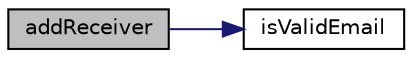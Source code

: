digraph "addReceiver"
{
  edge [fontname="Helvetica",fontsize="10",labelfontname="Helvetica",labelfontsize="10"];
  node [fontname="Helvetica",fontsize="10",shape=record];
  rankdir="LR";
  Node8 [label="addReceiver",height=0.2,width=0.4,color="black", fillcolor="grey75", style="filled", fontcolor="black"];
  Node8 -> Node9 [color="midnightblue",fontsize="10",style="solid"];
  Node9 [label="isValidEmail",height=0.2,width=0.4,color="black", fillcolor="white", style="filled",URL="$class_zest_1_1_mail_1_1_mail.html#ae48b4d105b2d71bd9c3f88fdf3666058"];
}
